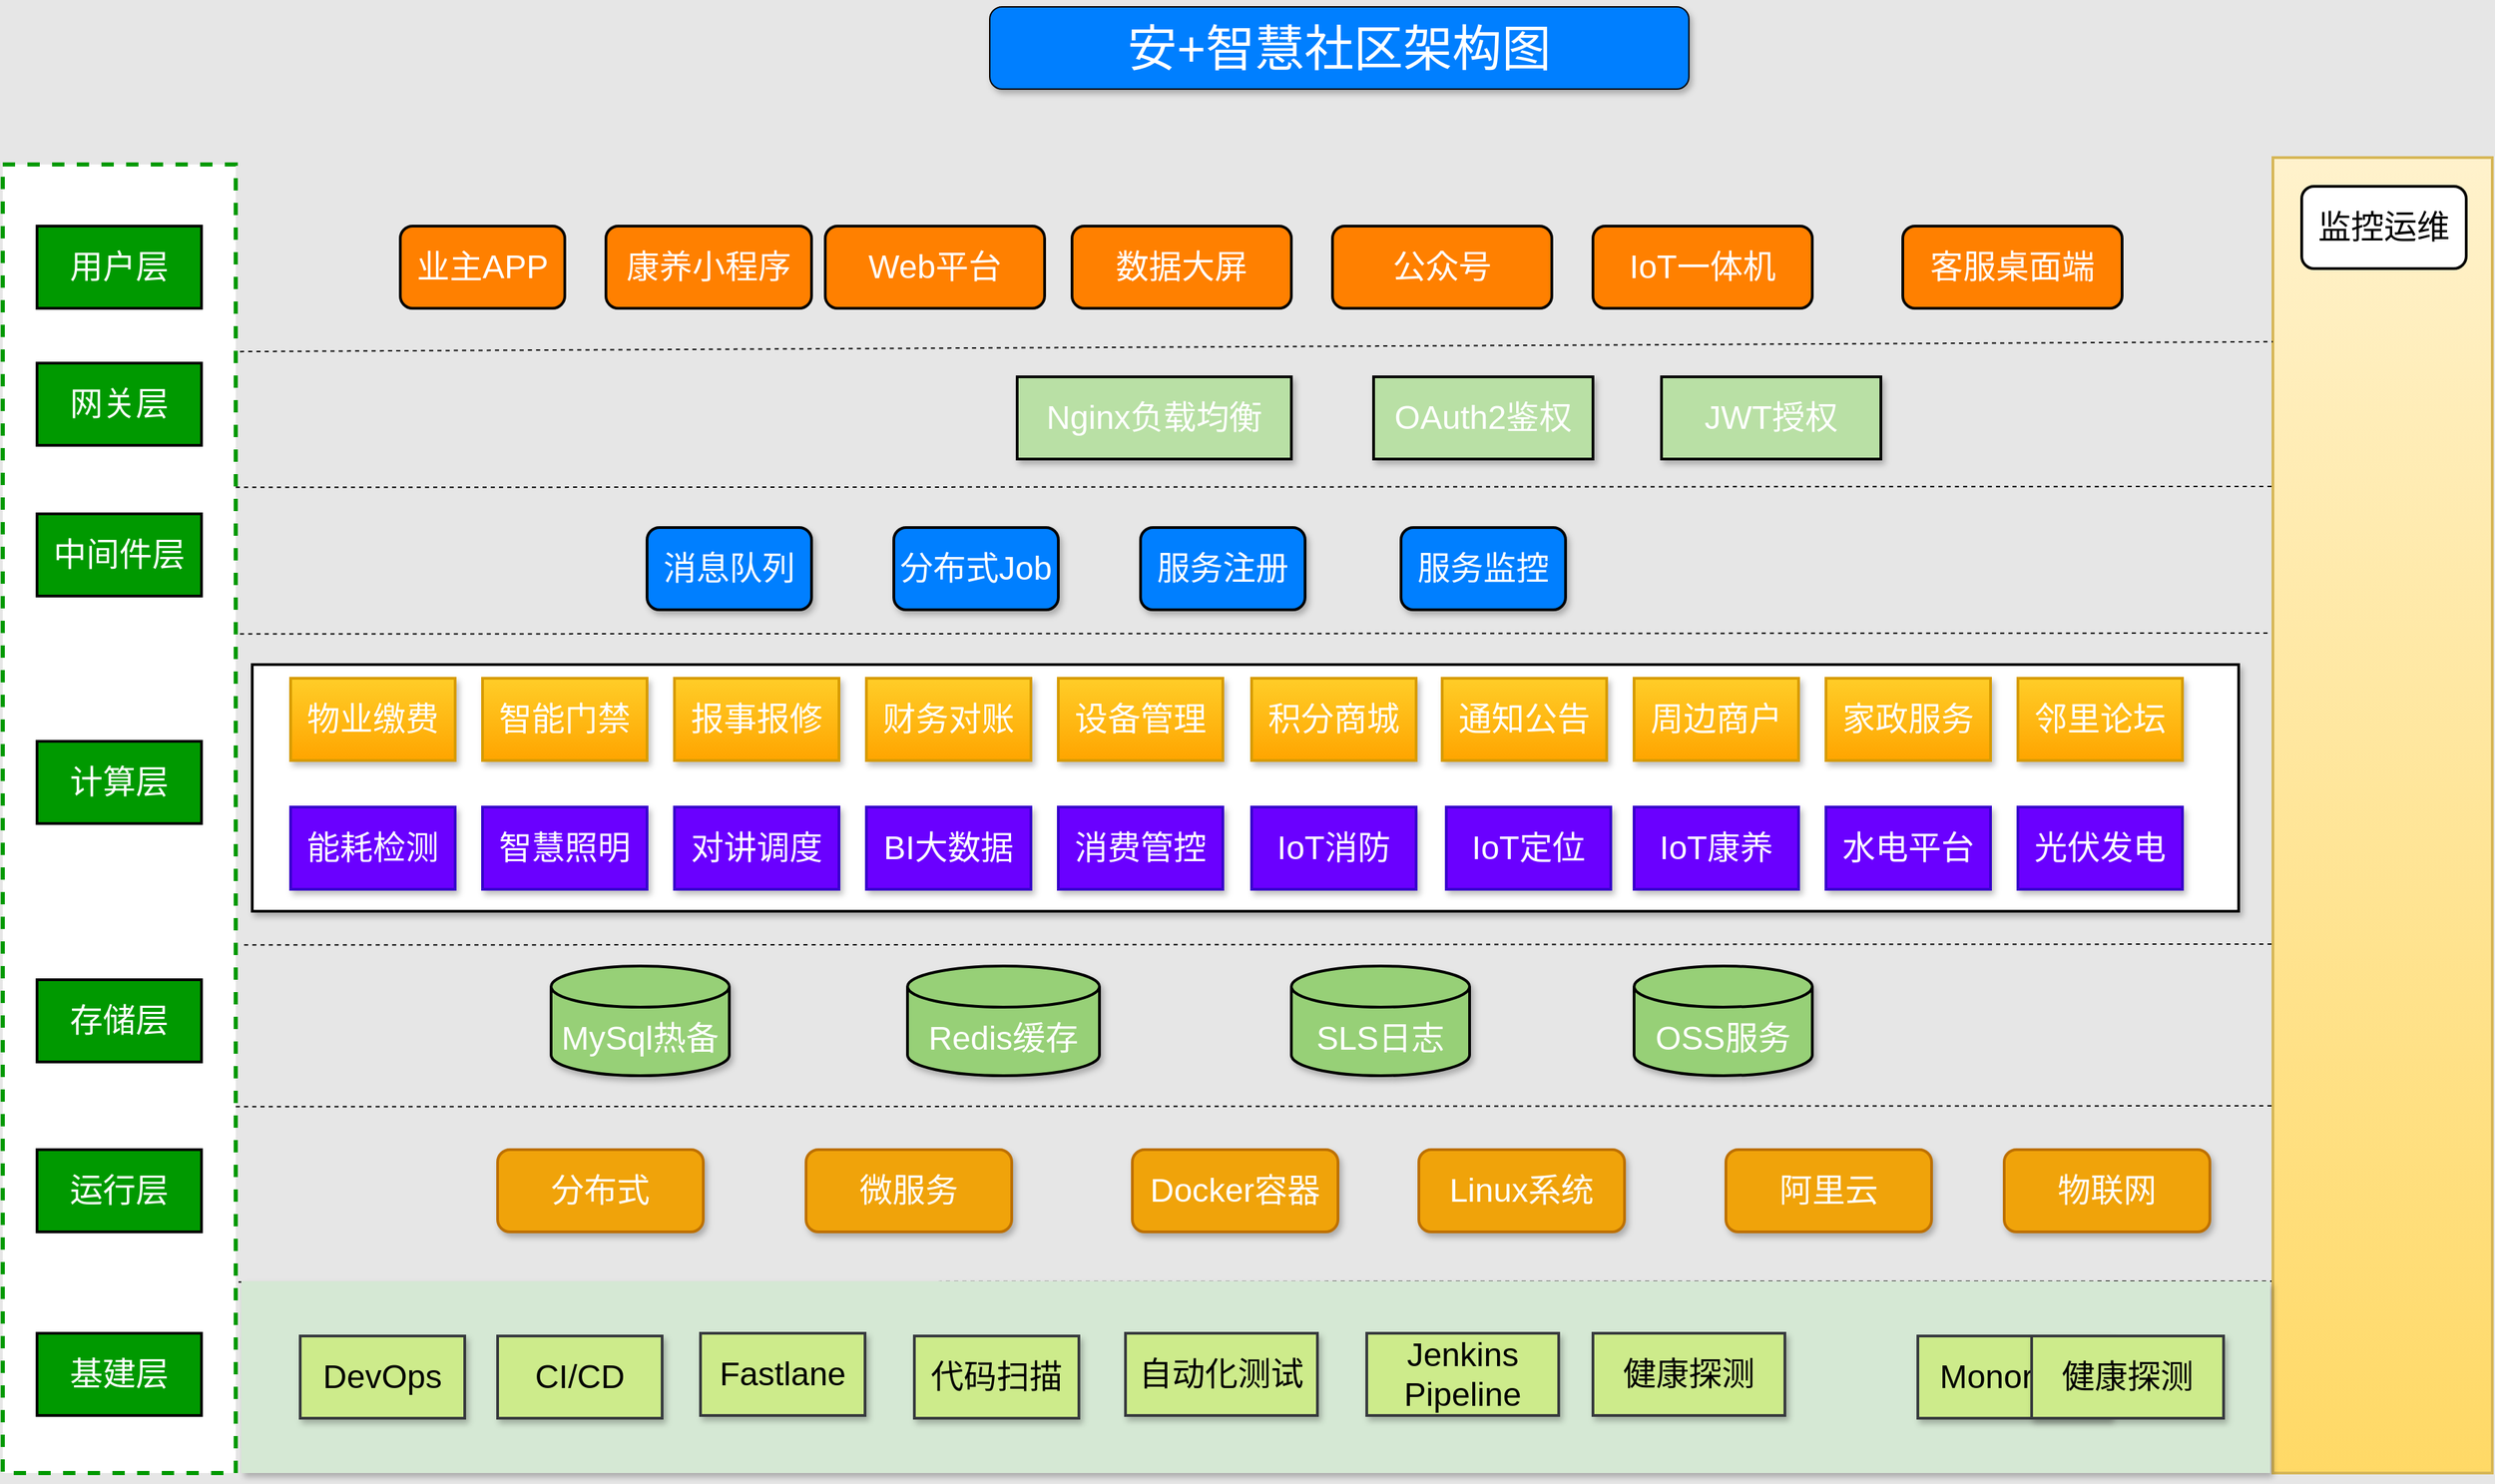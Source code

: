 <mxfile version="15.7.4" type="github">
  <diagram id="Ii7Qvp2UMPxbZerNqTWp" name="Page-1">
    <mxGraphModel dx="3262" dy="1514" grid="1" gridSize="10" guides="1" tooltips="1" connect="1" arrows="1" fold="1" page="0" pageScale="1" pageWidth="1169" pageHeight="827" background="#E6E6E6" math="0" shadow="0">
      <root>
        <mxCell id="0" />
        <mxCell id="1" parent="0" />
        <mxCell id="F0fI_rU61IQj3vAh3Y80-74" value="" style="endArrow=none;dashed=1;html=1;strokeWidth=1;rounded=0;fontSize=24;fontColor=#FFFFFF;exitX=1.018;exitY=0.143;exitDx=0;exitDy=0;exitPerimeter=0;entryX=0;entryY=0.14;entryDx=0;entryDy=0;entryPerimeter=0;" edge="1" parent="1">
          <mxGeometry width="50" height="50" relative="1" as="geometry">
            <mxPoint x="-930" y="820.67" as="sourcePoint" />
            <mxPoint x="576.94" y="820" as="targetPoint" />
          </mxGeometry>
        </mxCell>
        <mxCell id="F0fI_rU61IQj3vAh3Y80-73" value="" style="endArrow=none;dashed=1;html=1;strokeWidth=1;rounded=0;fontSize=24;fontColor=#FFFFFF;exitX=1.018;exitY=0.143;exitDx=0;exitDy=0;exitPerimeter=0;entryX=0;entryY=0.14;entryDx=0;entryDy=0;entryPerimeter=0;" edge="1" parent="1">
          <mxGeometry width="50" height="50" relative="1" as="geometry">
            <mxPoint x="-920" y="692.67" as="sourcePoint" />
            <mxPoint x="586.94" y="692" as="targetPoint" />
          </mxGeometry>
        </mxCell>
        <mxCell id="F0fI_rU61IQj3vAh3Y80-45" value="" style="endArrow=none;dashed=1;html=1;strokeWidth=1;rounded=0;fontSize=24;fontColor=#FFFFFF;exitX=1.018;exitY=0.143;exitDx=0;exitDy=0;exitPerimeter=0;entryX=0;entryY=0.14;entryDx=0;entryDy=0;entryPerimeter=0;" edge="1" parent="1">
          <mxGeometry width="50" height="50" relative="1" as="geometry">
            <mxPoint x="-913.94" y="574.67" as="sourcePoint" />
            <mxPoint x="593" y="574" as="targetPoint" />
          </mxGeometry>
        </mxCell>
        <mxCell id="F0fI_rU61IQj3vAh3Y80-44" value="" style="endArrow=none;dashed=1;html=1;strokeWidth=1;rounded=0;fontSize=24;fontColor=#FFFFFF;exitX=1.018;exitY=0.143;exitDx=0;exitDy=0;exitPerimeter=0;entryX=0;entryY=0.14;entryDx=0;entryDy=0;entryPerimeter=0;" edge="1" parent="1">
          <mxGeometry width="50" height="50" relative="1" as="geometry">
            <mxPoint x="-916.94" y="347.67" as="sourcePoint" />
            <mxPoint x="590" y="347" as="targetPoint" />
          </mxGeometry>
        </mxCell>
        <mxCell id="F0fI_rU61IQj3vAh3Y80-43" value="" style="endArrow=none;dashed=1;html=1;strokeWidth=1;rounded=0;fontSize=24;fontColor=#FFFFFF;exitX=1.018;exitY=0.143;exitDx=0;exitDy=0;exitPerimeter=0;entryX=0;entryY=0.14;entryDx=0;entryDy=0;entryPerimeter=0;" edge="1" parent="1">
          <mxGeometry width="50" height="50" relative="1" as="geometry">
            <mxPoint x="-920" y="240.67" as="sourcePoint" />
            <mxPoint x="586.94" y="240.0" as="targetPoint" />
          </mxGeometry>
        </mxCell>
        <mxCell id="F0fI_rU61IQj3vAh3Y80-2" value="安+智慧社区架构图" style="rounded=1;whiteSpace=wrap;html=1;labelBackgroundColor=none;fontSize=36;fontColor=#FFFFFF;fillColor=#007FFF;shadow=1;" vertex="1" parent="1">
          <mxGeometry x="-370" y="-110" width="510" height="60" as="geometry" />
        </mxCell>
        <mxCell id="F0fI_rU61IQj3vAh3Y80-4" value="" style="whiteSpace=wrap;html=1;labelBackgroundColor=none;fontSize=36;dashed=1;strokeWidth=3;strokeColor=#009900;rounded=0;shadow=0;sketch=0;glass=0;perimeterSpacing=0;" vertex="1" parent="1">
          <mxGeometry x="-1090" y="5" width="170" height="955" as="geometry" />
        </mxCell>
        <mxCell id="F0fI_rU61IQj3vAh3Y80-5" value="用户层" style="rounded=0;whiteSpace=wrap;html=1;shadow=0;glass=0;labelBackgroundColor=none;sketch=0;fontSize=24;fontColor=#FFFFFF;strokeColor=default;strokeWidth=2;fillColor=#009900;" vertex="1" parent="1">
          <mxGeometry x="-1065" y="50" width="120" height="60" as="geometry" />
        </mxCell>
        <mxCell id="F0fI_rU61IQj3vAh3Y80-6" value="网关层" style="rounded=0;whiteSpace=wrap;html=1;shadow=0;glass=0;labelBackgroundColor=none;sketch=0;fontSize=24;fontColor=#FFFFFF;strokeColor=default;strokeWidth=2;fillColor=#009900;" vertex="1" parent="1">
          <mxGeometry x="-1065" y="150" width="120" height="60" as="geometry" />
        </mxCell>
        <mxCell id="F0fI_rU61IQj3vAh3Y80-7" value="中间件层" style="rounded=0;whiteSpace=wrap;html=1;shadow=0;glass=0;labelBackgroundColor=none;sketch=0;fontSize=24;fontColor=#FFFFFF;strokeColor=default;strokeWidth=2;fillColor=#009900;" vertex="1" parent="1">
          <mxGeometry x="-1065" y="260" width="120" height="60" as="geometry" />
        </mxCell>
        <mxCell id="F0fI_rU61IQj3vAh3Y80-8" value="计算层" style="rounded=0;whiteSpace=wrap;html=1;shadow=0;glass=0;labelBackgroundColor=none;sketch=0;fontSize=24;fontColor=#FFFFFF;strokeColor=default;strokeWidth=2;fillColor=#009900;" vertex="1" parent="1">
          <mxGeometry x="-1065" y="426" width="120" height="60" as="geometry" />
        </mxCell>
        <mxCell id="F0fI_rU61IQj3vAh3Y80-9" value="存储层" style="rounded=0;whiteSpace=wrap;html=1;shadow=0;glass=0;labelBackgroundColor=none;sketch=0;fontSize=24;fontColor=#FFFFFF;strokeColor=default;strokeWidth=2;fillColor=#009900;" vertex="1" parent="1">
          <mxGeometry x="-1065" y="600" width="120" height="60" as="geometry" />
        </mxCell>
        <mxCell id="F0fI_rU61IQj3vAh3Y80-10" value="运行层" style="rounded=0;whiteSpace=wrap;html=1;shadow=0;glass=0;labelBackgroundColor=none;sketch=0;fontSize=24;fontColor=#FFFFFF;strokeColor=default;strokeWidth=2;fillColor=#009900;" vertex="1" parent="1">
          <mxGeometry x="-1065" y="724" width="120" height="60" as="geometry" />
        </mxCell>
        <mxCell id="F0fI_rU61IQj3vAh3Y80-11" value="基建层" style="rounded=0;whiteSpace=wrap;html=1;shadow=0;glass=0;labelBackgroundColor=none;sketch=0;fontSize=24;fontColor=#FFFFFF;strokeColor=default;strokeWidth=2;fillColor=#009900;" vertex="1" parent="1">
          <mxGeometry x="-1065" y="858" width="120" height="60" as="geometry" />
        </mxCell>
        <mxCell id="F0fI_rU61IQj3vAh3Y80-19" value="" style="whiteSpace=wrap;html=1;rounded=0;shadow=0;glass=0;labelBackgroundColor=none;sketch=0;fontSize=24;strokeColor=#d6b656;strokeWidth=2;fillColor=#fff2cc;gradientColor=#ffd966;" vertex="1" parent="1">
          <mxGeometry x="566" width="160" height="960" as="geometry" />
        </mxCell>
        <mxCell id="F0fI_rU61IQj3vAh3Y80-20" value="&lt;font color=&quot;#000000&quot;&gt;监控运维&lt;/font&gt;" style="rounded=1;whiteSpace=wrap;html=1;shadow=0;glass=0;labelBackgroundColor=none;sketch=0;fontSize=24;fontColor=#FFFFFF;strokeColor=default;strokeWidth=2;fillColor=#FFFFFF;" vertex="1" parent="1">
          <mxGeometry x="587" y="21" width="120" height="60" as="geometry" />
        </mxCell>
        <mxCell id="F0fI_rU61IQj3vAh3Y80-21" value="&lt;font color=&quot;#ffffff&quot;&gt;业主APP&lt;/font&gt;" style="rounded=1;whiteSpace=wrap;html=1;shadow=0;glass=0;labelBackgroundColor=none;sketch=0;fontSize=24;fontColor=#000000;strokeColor=default;strokeWidth=2;fillColor=#FF8000;" vertex="1" parent="1">
          <mxGeometry x="-800" y="50" width="120" height="60" as="geometry" />
        </mxCell>
        <mxCell id="F0fI_rU61IQj3vAh3Y80-22" value="&lt;font color=&quot;#ffffff&quot;&gt;康养小程序&lt;/font&gt;" style="rounded=1;whiteSpace=wrap;html=1;shadow=0;glass=0;labelBackgroundColor=none;sketch=0;fontSize=24;fontColor=#000000;strokeColor=default;strokeWidth=2;fillColor=#FF8000;" vertex="1" parent="1">
          <mxGeometry x="-650" y="50" width="150" height="60" as="geometry" />
        </mxCell>
        <mxCell id="F0fI_rU61IQj3vAh3Y80-23" value="&lt;font color=&quot;#ffffff&quot;&gt;Web平台&lt;/font&gt;" style="rounded=1;whiteSpace=wrap;html=1;shadow=0;glass=0;labelBackgroundColor=none;sketch=0;fontSize=24;fontColor=#000000;strokeColor=default;strokeWidth=2;fillColor=#FF8000;" vertex="1" parent="1">
          <mxGeometry x="-490" y="50" width="160" height="60" as="geometry" />
        </mxCell>
        <mxCell id="F0fI_rU61IQj3vAh3Y80-24" value="&lt;font color=&quot;#ffffff&quot;&gt;数据大屏&lt;/font&gt;" style="rounded=1;whiteSpace=wrap;html=1;shadow=0;glass=0;labelBackgroundColor=none;sketch=0;fontSize=24;fontColor=#000000;strokeColor=default;strokeWidth=2;fillColor=#FF8000;" vertex="1" parent="1">
          <mxGeometry x="-310" y="50" width="160" height="60" as="geometry" />
        </mxCell>
        <mxCell id="F0fI_rU61IQj3vAh3Y80-25" value="&lt;font color=&quot;#ffffff&quot;&gt;公众号&lt;/font&gt;" style="rounded=1;whiteSpace=wrap;html=1;shadow=0;glass=0;labelBackgroundColor=none;sketch=0;fontSize=24;fontColor=#000000;strokeColor=default;strokeWidth=2;fillColor=#FF8000;" vertex="1" parent="1">
          <mxGeometry x="-120" y="50" width="160" height="60" as="geometry" />
        </mxCell>
        <mxCell id="F0fI_rU61IQj3vAh3Y80-26" value="&lt;span style=&quot;color: rgb(255 , 255 , 255)&quot;&gt;IoT&lt;/span&gt;&lt;font color=&quot;#ffffff&quot;&gt;一体机&lt;/font&gt;" style="rounded=1;whiteSpace=wrap;html=1;shadow=0;glass=0;labelBackgroundColor=none;sketch=0;fontSize=24;fontColor=#000000;strokeColor=default;strokeWidth=2;fillColor=#FF8000;" vertex="1" parent="1">
          <mxGeometry x="70" y="50" width="160" height="60" as="geometry" />
        </mxCell>
        <mxCell id="F0fI_rU61IQj3vAh3Y80-27" value="&lt;font color=&quot;#ffffff&quot;&gt;客服桌面端&lt;/font&gt;" style="rounded=1;whiteSpace=wrap;html=1;shadow=0;glass=0;labelBackgroundColor=none;sketch=0;fontSize=24;fontColor=#000000;strokeColor=default;strokeWidth=2;fillColor=#FF8000;" vertex="1" parent="1">
          <mxGeometry x="296" y="50" width="160" height="60" as="geometry" />
        </mxCell>
        <mxCell id="F0fI_rU61IQj3vAh3Y80-29" value="" style="endArrow=none;dashed=1;html=1;strokeWidth=1;rounded=0;fontSize=24;fontColor=#FFFFFF;exitX=1.018;exitY=0.143;exitDx=0;exitDy=0;exitPerimeter=0;entryX=0;entryY=0.14;entryDx=0;entryDy=0;entryPerimeter=0;" edge="1" parent="1" source="F0fI_rU61IQj3vAh3Y80-4" target="F0fI_rU61IQj3vAh3Y80-19">
          <mxGeometry width="50" height="50" relative="1" as="geometry">
            <mxPoint x="-850" y="180" as="sourcePoint" />
            <mxPoint x="580" y="132" as="targetPoint" />
          </mxGeometry>
        </mxCell>
        <mxCell id="F0fI_rU61IQj3vAh3Y80-30" value="Nginx负载均衡" style="rounded=0;whiteSpace=wrap;html=1;shadow=1;glass=0;labelBackgroundColor=none;sketch=0;fontSize=24;fontColor=#FFFFFF;strokeColor=default;strokeWidth=2;fillColor=#B9E0A5;" vertex="1" parent="1">
          <mxGeometry x="-350" y="160" width="200" height="60" as="geometry" />
        </mxCell>
        <mxCell id="F0fI_rU61IQj3vAh3Y80-31" value="OAuth2鉴权" style="rounded=0;whiteSpace=wrap;html=1;shadow=1;glass=0;labelBackgroundColor=none;sketch=0;fontSize=24;fontColor=#FFFFFF;strokeColor=default;strokeWidth=2;fillColor=#B9E0A5;" vertex="1" parent="1">
          <mxGeometry x="-90" y="160" width="160" height="60" as="geometry" />
        </mxCell>
        <mxCell id="F0fI_rU61IQj3vAh3Y80-33" value="MySql热备" style="shape=cylinder3;whiteSpace=wrap;html=1;boundedLbl=1;backgroundOutline=1;size=15;rounded=1;shadow=1;glass=0;labelBackgroundColor=none;sketch=0;fontSize=24;fontColor=#FFFFFF;strokeColor=default;strokeWidth=2;fillColor=#97D077;" vertex="1" parent="1">
          <mxGeometry x="-690" y="590" width="130" height="80" as="geometry" />
        </mxCell>
        <mxCell id="F0fI_rU61IQj3vAh3Y80-34" value="Redis缓存" style="shape=cylinder3;whiteSpace=wrap;html=1;boundedLbl=1;backgroundOutline=1;size=15;rounded=1;shadow=1;glass=0;labelBackgroundColor=none;sketch=0;fontSize=24;fontColor=#FFFFFF;strokeColor=default;strokeWidth=2;fillColor=#97D077;" vertex="1" parent="1">
          <mxGeometry x="-430" y="590" width="140" height="80" as="geometry" />
        </mxCell>
        <mxCell id="F0fI_rU61IQj3vAh3Y80-35" value="SLS日志" style="shape=cylinder3;whiteSpace=wrap;html=1;boundedLbl=1;backgroundOutline=1;size=15;rounded=1;shadow=1;glass=0;labelBackgroundColor=none;sketch=0;fontSize=24;fontColor=#FFFFFF;strokeColor=default;strokeWidth=2;fillColor=#97D077;" vertex="1" parent="1">
          <mxGeometry x="-150" y="590" width="130" height="80" as="geometry" />
        </mxCell>
        <mxCell id="F0fI_rU61IQj3vAh3Y80-37" value="消息队列" style="rounded=1;whiteSpace=wrap;html=1;shadow=1;glass=0;labelBackgroundColor=none;sketch=0;fontSize=24;fontColor=#FFFFFF;strokeColor=default;strokeWidth=2;fillColor=#007FFF;" vertex="1" parent="1">
          <mxGeometry x="-620" y="270" width="120" height="60" as="geometry" />
        </mxCell>
        <mxCell id="F0fI_rU61IQj3vAh3Y80-38" value="分布式Job" style="rounded=1;whiteSpace=wrap;html=1;shadow=1;glass=0;labelBackgroundColor=none;sketch=0;fontSize=24;fontColor=#FFFFFF;strokeColor=default;strokeWidth=2;fillColor=#007FFF;" vertex="1" parent="1">
          <mxGeometry x="-440" y="270" width="120" height="60" as="geometry" />
        </mxCell>
        <mxCell id="F0fI_rU61IQj3vAh3Y80-39" value="服务注册" style="rounded=1;whiteSpace=wrap;html=1;shadow=1;glass=0;labelBackgroundColor=none;sketch=0;fontSize=24;fontColor=#FFFFFF;strokeColor=default;strokeWidth=2;fillColor=#007FFF;" vertex="1" parent="1">
          <mxGeometry x="-260" y="270" width="120" height="60" as="geometry" />
        </mxCell>
        <mxCell id="F0fI_rU61IQj3vAh3Y80-40" value="服务监控" style="rounded=1;whiteSpace=wrap;html=1;shadow=1;glass=0;labelBackgroundColor=none;sketch=0;fontSize=24;fontColor=#FFFFFF;strokeColor=default;strokeWidth=2;fillColor=#007FFF;" vertex="1" parent="1">
          <mxGeometry x="-70" y="270" width="120" height="60" as="geometry" />
        </mxCell>
        <mxCell id="F0fI_rU61IQj3vAh3Y80-41" value="JWT授权" style="rounded=0;whiteSpace=wrap;html=1;shadow=1;glass=0;labelBackgroundColor=none;sketch=0;fontSize=24;fontColor=#FFFFFF;strokeColor=default;strokeWidth=2;fillColor=#B9E0A5;" vertex="1" parent="1">
          <mxGeometry x="120" y="160" width="160" height="60" as="geometry" />
        </mxCell>
        <mxCell id="F0fI_rU61IQj3vAh3Y80-42" value="OSS服务" style="shape=cylinder3;whiteSpace=wrap;html=1;boundedLbl=1;backgroundOutline=1;size=15;rounded=1;shadow=1;glass=0;labelBackgroundColor=none;sketch=0;fontSize=24;fontColor=#FFFFFF;strokeColor=default;strokeWidth=2;fillColor=#97D077;" vertex="1" parent="1">
          <mxGeometry x="100" y="590" width="130" height="80" as="geometry" />
        </mxCell>
        <mxCell id="F0fI_rU61IQj3vAh3Y80-49" value="" style="rounded=0;whiteSpace=wrap;html=1;shadow=1;glass=0;labelBackgroundColor=none;sketch=0;fontSize=24;strokeWidth=2;" vertex="1" parent="1">
          <mxGeometry x="-908" y="370" width="1449" height="180" as="geometry" />
        </mxCell>
        <mxCell id="F0fI_rU61IQj3vAh3Y80-50" value="&lt;font color=&quot;#ffffff&quot;&gt;物业缴费&lt;/font&gt;" style="rounded=0;whiteSpace=wrap;html=1;shadow=1;glass=0;labelBackgroundColor=none;sketch=0;fontSize=24;strokeColor=#d79b00;strokeWidth=2;fillColor=#ffcd28;gradientColor=#ffa500;" vertex="1" parent="1">
          <mxGeometry x="-880" y="380" width="120" height="60" as="geometry" />
        </mxCell>
        <mxCell id="F0fI_rU61IQj3vAh3Y80-51" value="&lt;font color=&quot;#ffffff&quot;&gt;智能门禁&lt;/font&gt;" style="rounded=0;whiteSpace=wrap;html=1;shadow=1;glass=0;labelBackgroundColor=none;sketch=0;fontSize=24;strokeColor=#d79b00;strokeWidth=2;fillColor=#ffcd28;gradientColor=#ffa500;" vertex="1" parent="1">
          <mxGeometry x="-740" y="380" width="120" height="60" as="geometry" />
        </mxCell>
        <mxCell id="F0fI_rU61IQj3vAh3Y80-52" value="&lt;font color=&quot;#ffffff&quot;&gt;报事报修&lt;/font&gt;" style="rounded=0;whiteSpace=wrap;html=1;shadow=1;glass=0;labelBackgroundColor=none;sketch=0;fontSize=24;strokeColor=#d79b00;strokeWidth=2;fillColor=#ffcd28;gradientColor=#ffa500;" vertex="1" parent="1">
          <mxGeometry x="-600" y="380" width="120" height="60" as="geometry" />
        </mxCell>
        <mxCell id="F0fI_rU61IQj3vAh3Y80-53" value="&lt;font color=&quot;#ffffff&quot;&gt;财务对账&lt;/font&gt;" style="rounded=0;whiteSpace=wrap;html=1;shadow=1;glass=0;labelBackgroundColor=none;sketch=0;fontSize=24;strokeColor=#d79b00;strokeWidth=2;fillColor=#ffcd28;gradientColor=#ffa500;" vertex="1" parent="1">
          <mxGeometry x="-460" y="380" width="120" height="60" as="geometry" />
        </mxCell>
        <mxCell id="F0fI_rU61IQj3vAh3Y80-54" value="&lt;font color=&quot;#ffffff&quot;&gt;设备管理&lt;/font&gt;" style="rounded=0;whiteSpace=wrap;html=1;shadow=1;glass=0;labelBackgroundColor=none;sketch=0;fontSize=24;strokeColor=#d79b00;strokeWidth=2;fillColor=#ffcd28;gradientColor=#ffa500;" vertex="1" parent="1">
          <mxGeometry x="-320" y="380" width="120" height="60" as="geometry" />
        </mxCell>
        <mxCell id="F0fI_rU61IQj3vAh3Y80-55" value="&lt;font color=&quot;#ffffff&quot;&gt;积分商城&lt;/font&gt;" style="rounded=0;whiteSpace=wrap;html=1;shadow=1;glass=0;labelBackgroundColor=none;sketch=0;fontSize=24;strokeColor=#d79b00;strokeWidth=2;fillColor=#ffcd28;gradientColor=#ffa500;" vertex="1" parent="1">
          <mxGeometry x="-179" y="380" width="120" height="60" as="geometry" />
        </mxCell>
        <mxCell id="F0fI_rU61IQj3vAh3Y80-56" value="&lt;font color=&quot;#ffffff&quot;&gt;通知公告&lt;/font&gt;" style="rounded=0;whiteSpace=wrap;html=1;shadow=1;glass=0;labelBackgroundColor=none;sketch=0;fontSize=24;strokeColor=#d79b00;strokeWidth=2;fillColor=#ffcd28;gradientColor=#ffa500;" vertex="1" parent="1">
          <mxGeometry x="-40" y="380" width="120" height="60" as="geometry" />
        </mxCell>
        <mxCell id="F0fI_rU61IQj3vAh3Y80-57" value="&lt;font color=&quot;#ffffff&quot;&gt;周边商户&lt;/font&gt;" style="rounded=0;whiteSpace=wrap;html=1;shadow=1;glass=0;labelBackgroundColor=none;sketch=0;fontSize=24;strokeColor=#d79b00;strokeWidth=2;fillColor=#ffcd28;gradientColor=#ffa500;" vertex="1" parent="1">
          <mxGeometry x="100" y="380" width="120" height="60" as="geometry" />
        </mxCell>
        <mxCell id="F0fI_rU61IQj3vAh3Y80-58" value="&lt;font color=&quot;#ffffff&quot;&gt;家政服务&lt;/font&gt;" style="rounded=0;whiteSpace=wrap;html=1;shadow=1;glass=0;labelBackgroundColor=none;sketch=0;fontSize=24;strokeColor=#d79b00;strokeWidth=2;fillColor=#ffcd28;gradientColor=#ffa500;" vertex="1" parent="1">
          <mxGeometry x="240" y="380" width="120" height="60" as="geometry" />
        </mxCell>
        <mxCell id="F0fI_rU61IQj3vAh3Y80-59" value="&lt;font color=&quot;#ffffff&quot;&gt;邻里论坛&lt;/font&gt;" style="rounded=0;whiteSpace=wrap;html=1;shadow=1;glass=0;labelBackgroundColor=none;sketch=0;fontSize=24;strokeColor=#d79b00;strokeWidth=2;fillColor=#ffcd28;gradientColor=#ffa500;" vertex="1" parent="1">
          <mxGeometry x="380" y="380" width="120" height="60" as="geometry" />
        </mxCell>
        <mxCell id="F0fI_rU61IQj3vAh3Y80-60" value="&lt;font color=&quot;#ffffff&quot;&gt;能耗检测&lt;/font&gt;" style="rounded=0;whiteSpace=wrap;html=1;shadow=1;glass=0;labelBackgroundColor=none;sketch=0;fontSize=24;strokeColor=#3700CC;strokeWidth=2;fillColor=#6a00ff;fontColor=#ffffff;" vertex="1" parent="1">
          <mxGeometry x="-880" y="474" width="120" height="60" as="geometry" />
        </mxCell>
        <mxCell id="F0fI_rU61IQj3vAh3Y80-61" value="&lt;font color=&quot;#ffffff&quot;&gt;智慧照明&lt;/font&gt;" style="rounded=0;whiteSpace=wrap;html=1;shadow=1;glass=0;labelBackgroundColor=none;sketch=0;fontSize=24;strokeColor=#3700CC;strokeWidth=2;fillColor=#6a00ff;fontColor=#ffffff;" vertex="1" parent="1">
          <mxGeometry x="-740" y="474" width="120" height="60" as="geometry" />
        </mxCell>
        <mxCell id="F0fI_rU61IQj3vAh3Y80-64" value="&lt;font color=&quot;#ffffff&quot;&gt;对讲调度&lt;/font&gt;" style="rounded=0;whiteSpace=wrap;html=1;shadow=1;glass=0;labelBackgroundColor=none;sketch=0;fontSize=24;strokeColor=#3700CC;strokeWidth=2;fillColor=#6a00ff;fontColor=#ffffff;" vertex="1" parent="1">
          <mxGeometry x="-600" y="474" width="120" height="60" as="geometry" />
        </mxCell>
        <mxCell id="F0fI_rU61IQj3vAh3Y80-65" value="&lt;font color=&quot;#ffffff&quot;&gt;BI大数据&lt;/font&gt;" style="rounded=0;whiteSpace=wrap;html=1;shadow=1;glass=0;labelBackgroundColor=none;sketch=0;fontSize=24;strokeColor=#3700CC;strokeWidth=2;fillColor=#6a00ff;fontColor=#ffffff;" vertex="1" parent="1">
          <mxGeometry x="-460" y="474" width="120" height="60" as="geometry" />
        </mxCell>
        <mxCell id="F0fI_rU61IQj3vAh3Y80-66" value="&lt;font color=&quot;#ffffff&quot;&gt;消费管控&lt;/font&gt;" style="rounded=0;whiteSpace=wrap;html=1;shadow=1;glass=0;labelBackgroundColor=none;sketch=0;fontSize=24;strokeColor=#3700CC;strokeWidth=2;fillColor=#6a00ff;fontColor=#ffffff;" vertex="1" parent="1">
          <mxGeometry x="-320" y="474" width="120" height="60" as="geometry" />
        </mxCell>
        <mxCell id="F0fI_rU61IQj3vAh3Y80-67" value="&lt;font color=&quot;#ffffff&quot;&gt;IoT消防&lt;/font&gt;" style="rounded=0;whiteSpace=wrap;html=1;shadow=1;glass=0;labelBackgroundColor=none;sketch=0;fontSize=24;strokeColor=#3700CC;strokeWidth=2;fillColor=#6a00ff;fontColor=#ffffff;" vertex="1" parent="1">
          <mxGeometry x="-179" y="474" width="120" height="60" as="geometry" />
        </mxCell>
        <mxCell id="F0fI_rU61IQj3vAh3Y80-68" value="&lt;font color=&quot;#ffffff&quot;&gt;IoT定位&lt;/font&gt;" style="rounded=0;whiteSpace=wrap;html=1;shadow=1;glass=0;labelBackgroundColor=none;sketch=0;fontSize=24;strokeColor=#3700CC;strokeWidth=2;fillColor=#6a00ff;fontColor=#ffffff;" vertex="1" parent="1">
          <mxGeometry x="-37" y="474" width="120" height="60" as="geometry" />
        </mxCell>
        <mxCell id="F0fI_rU61IQj3vAh3Y80-69" value="&lt;font color=&quot;#ffffff&quot;&gt;IoT康养&lt;/font&gt;" style="rounded=0;whiteSpace=wrap;html=1;shadow=1;glass=0;labelBackgroundColor=none;sketch=0;fontSize=24;strokeColor=#3700CC;strokeWidth=2;fillColor=#6a00ff;fontColor=#ffffff;" vertex="1" parent="1">
          <mxGeometry x="100" y="474" width="120" height="60" as="geometry" />
        </mxCell>
        <mxCell id="F0fI_rU61IQj3vAh3Y80-70" value="&lt;font color=&quot;#ffffff&quot;&gt;水电平台&lt;/font&gt;" style="rounded=0;whiteSpace=wrap;html=1;shadow=1;glass=0;labelBackgroundColor=none;sketch=0;fontSize=24;strokeColor=#3700CC;strokeWidth=2;fillColor=#6a00ff;fontColor=#ffffff;" vertex="1" parent="1">
          <mxGeometry x="240" y="474" width="120" height="60" as="geometry" />
        </mxCell>
        <mxCell id="F0fI_rU61IQj3vAh3Y80-71" value="光伏发电" style="rounded=0;whiteSpace=wrap;html=1;shadow=1;glass=0;labelBackgroundColor=none;sketch=0;fontSize=24;strokeColor=#3700CC;strokeWidth=2;fillColor=#6a00ff;fontColor=#ffffff;" vertex="1" parent="1">
          <mxGeometry x="380" y="474" width="120" height="60" as="geometry" />
        </mxCell>
        <mxCell id="F0fI_rU61IQj3vAh3Y80-76" value="" style="rounded=0;whiteSpace=wrap;html=1;shadow=1;glass=0;labelBackgroundColor=none;sketch=0;fontSize=24;strokeWidth=2;fillColor=#d5e8d4;strokeColor=none;" vertex="1" parent="1">
          <mxGeometry x="-916" y="820" width="1480" height="140" as="geometry" />
        </mxCell>
        <mxCell id="F0fI_rU61IQj3vAh3Y80-77" value="Docker容器" style="rounded=1;whiteSpace=wrap;html=1;shadow=1;glass=0;labelBackgroundColor=none;sketch=0;fontSize=24;fontColor=#FFFFFF;strokeColor=#BD7000;strokeWidth=2;fillColor=#f0a30a;" vertex="1" parent="1">
          <mxGeometry x="-266" y="724" width="150" height="60" as="geometry" />
        </mxCell>
        <mxCell id="F0fI_rU61IQj3vAh3Y80-78" value="Linux系统" style="rounded=1;whiteSpace=wrap;html=1;shadow=1;glass=0;labelBackgroundColor=none;sketch=0;fontSize=24;fontColor=#FFFFFF;strokeColor=#BD7000;strokeWidth=2;fillColor=#f0a30a;" vertex="1" parent="1">
          <mxGeometry x="-57" y="724" width="150" height="60" as="geometry" />
        </mxCell>
        <mxCell id="F0fI_rU61IQj3vAh3Y80-79" value="阿里云" style="rounded=1;whiteSpace=wrap;html=1;shadow=1;glass=0;labelBackgroundColor=none;sketch=0;fontSize=24;fontColor=#FFFFFF;strokeColor=#BD7000;strokeWidth=2;fillColor=#f0a30a;" vertex="1" parent="1">
          <mxGeometry x="167" y="724" width="150" height="60" as="geometry" />
        </mxCell>
        <mxCell id="F0fI_rU61IQj3vAh3Y80-80" value="微服务" style="rounded=1;whiteSpace=wrap;html=1;shadow=1;glass=0;labelBackgroundColor=none;sketch=0;fontSize=24;fontColor=#FFFFFF;strokeColor=#BD7000;strokeWidth=2;fillColor=#f0a30a;" vertex="1" parent="1">
          <mxGeometry x="-504" y="724" width="150" height="60" as="geometry" />
        </mxCell>
        <mxCell id="F0fI_rU61IQj3vAh3Y80-81" value="分布式" style="rounded=1;whiteSpace=wrap;html=1;shadow=1;glass=0;labelBackgroundColor=none;sketch=0;fontSize=24;fontColor=#FFFFFF;strokeColor=#BD7000;strokeWidth=2;fillColor=#f0a30a;" vertex="1" parent="1">
          <mxGeometry x="-729" y="724" width="150" height="60" as="geometry" />
        </mxCell>
        <mxCell id="F0fI_rU61IQj3vAh3Y80-82" value="物联网" style="rounded=1;whiteSpace=wrap;html=1;shadow=1;glass=0;labelBackgroundColor=none;sketch=0;fontSize=24;fontColor=#FFFFFF;strokeColor=#BD7000;strokeWidth=2;fillColor=#f0a30a;" vertex="1" parent="1">
          <mxGeometry x="370" y="724" width="150" height="60" as="geometry" />
        </mxCell>
        <mxCell id="F0fI_rU61IQj3vAh3Y80-83" value="DevOps" style="rounded=0;whiteSpace=wrap;html=1;shadow=1;glass=0;labelBackgroundColor=none;sketch=0;fontSize=24;strokeWidth=2;fillColor=#cdeb8b;strokeColor=#36393d;" vertex="1" parent="1">
          <mxGeometry x="-873" y="860" width="120" height="60" as="geometry" />
        </mxCell>
        <mxCell id="F0fI_rU61IQj3vAh3Y80-84" value="CI/CD" style="rounded=0;whiteSpace=wrap;html=1;shadow=1;glass=0;labelBackgroundColor=none;sketch=0;fontSize=24;strokeWidth=2;fillColor=#cdeb8b;strokeColor=#36393d;" vertex="1" parent="1">
          <mxGeometry x="-729" y="860" width="120" height="60" as="geometry" />
        </mxCell>
        <mxCell id="F0fI_rU61IQj3vAh3Y80-85" value="Fastlane" style="rounded=0;whiteSpace=wrap;html=1;shadow=1;glass=0;labelBackgroundColor=none;sketch=0;fontSize=24;strokeWidth=2;fillColor=#cdeb8b;strokeColor=#36393d;" vertex="1" parent="1">
          <mxGeometry x="-581" y="858" width="120" height="60" as="geometry" />
        </mxCell>
        <mxCell id="F0fI_rU61IQj3vAh3Y80-86" value="代码扫描" style="rounded=0;whiteSpace=wrap;html=1;shadow=1;glass=0;labelBackgroundColor=none;sketch=0;fontSize=24;strokeWidth=2;fillColor=#cdeb8b;strokeColor=#36393d;" vertex="1" parent="1">
          <mxGeometry x="-425" y="860" width="120" height="60" as="geometry" />
        </mxCell>
        <mxCell id="F0fI_rU61IQj3vAh3Y80-87" value="自动化测试" style="rounded=0;whiteSpace=wrap;html=1;shadow=1;glass=0;labelBackgroundColor=none;sketch=0;fontSize=24;strokeWidth=2;fillColor=#cdeb8b;strokeColor=#36393d;" vertex="1" parent="1">
          <mxGeometry x="-271" y="858" width="140" height="60" as="geometry" />
        </mxCell>
        <mxCell id="F0fI_rU61IQj3vAh3Y80-88" value="Jenkins Pipeline" style="rounded=0;whiteSpace=wrap;html=1;shadow=1;glass=0;labelBackgroundColor=none;sketch=0;fontSize=24;strokeWidth=2;fillColor=#cdeb8b;strokeColor=#36393d;" vertex="1" parent="1">
          <mxGeometry x="-95" y="858" width="140" height="60" as="geometry" />
        </mxCell>
        <mxCell id="F0fI_rU61IQj3vAh3Y80-89" value="健康探测" style="rounded=0;whiteSpace=wrap;html=1;shadow=1;glass=0;labelBackgroundColor=none;sketch=0;fontSize=24;strokeWidth=2;fillColor=#cdeb8b;strokeColor=#36393d;" vertex="1" parent="1">
          <mxGeometry x="70" y="858" width="140" height="60" as="geometry" />
        </mxCell>
        <mxCell id="F0fI_rU61IQj3vAh3Y80-90" value="Monorepo" style="rounded=0;whiteSpace=wrap;html=1;shadow=1;glass=0;labelBackgroundColor=none;sketch=0;fontSize=24;strokeWidth=2;fillColor=#cdeb8b;strokeColor=#36393d;" vertex="1" parent="1">
          <mxGeometry x="307" y="860" width="140" height="60" as="geometry" />
        </mxCell>
        <mxCell id="F0fI_rU61IQj3vAh3Y80-92" value="健康探测" style="rounded=0;whiteSpace=wrap;html=1;shadow=1;glass=0;labelBackgroundColor=none;sketch=0;fontSize=24;strokeWidth=2;fillColor=#cdeb8b;strokeColor=#36393d;" vertex="1" parent="1">
          <mxGeometry x="390" y="860" width="140" height="60" as="geometry" />
        </mxCell>
      </root>
    </mxGraphModel>
  </diagram>
</mxfile>
